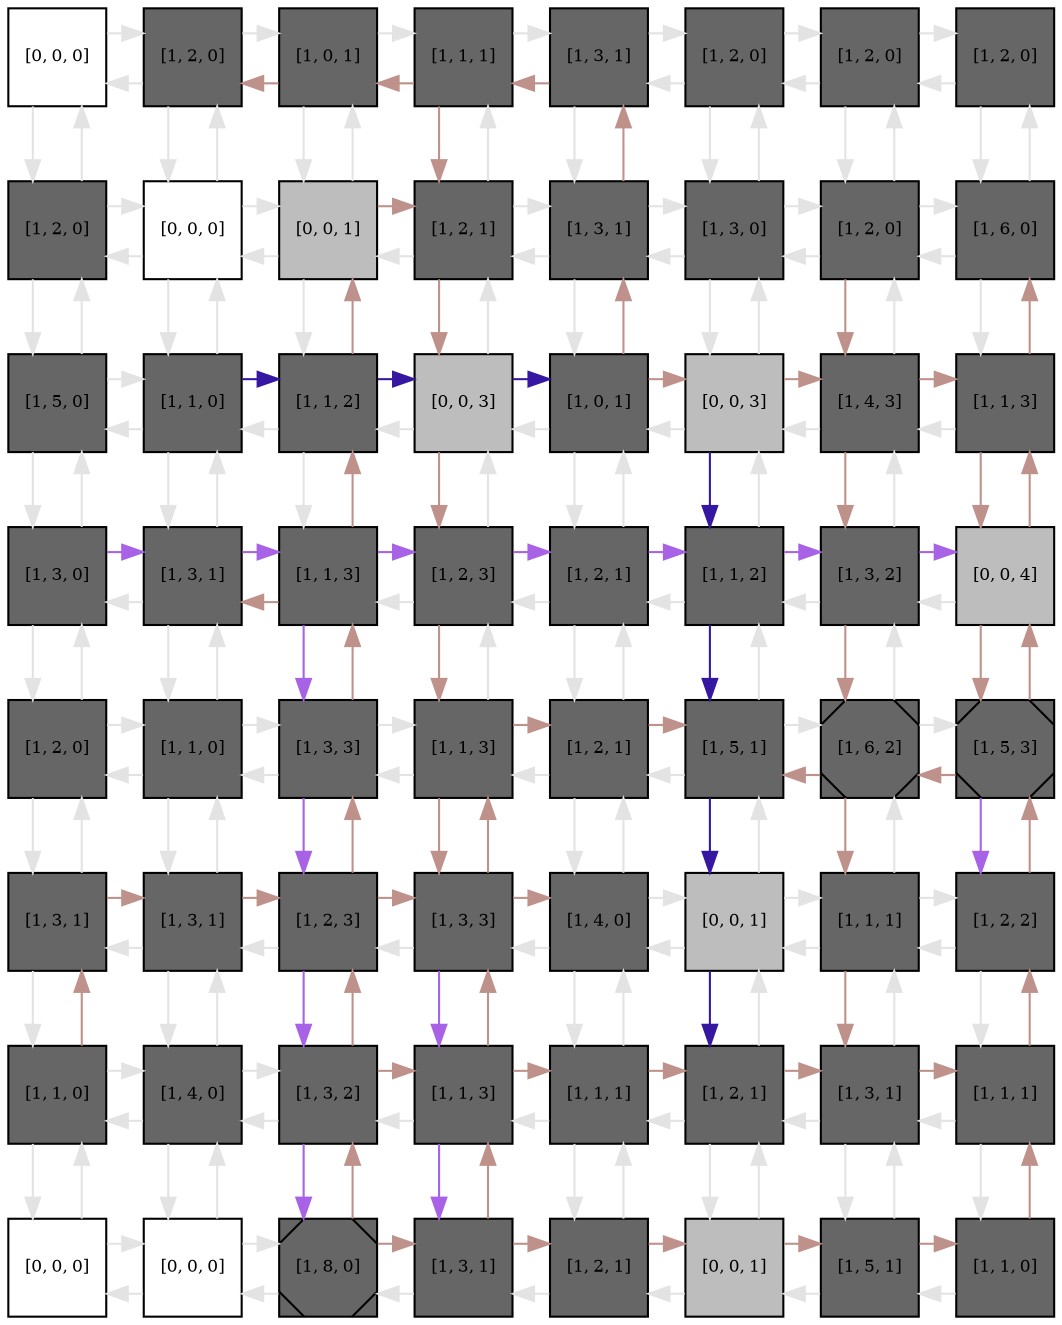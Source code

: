 digraph layout  {
rankdir=TB;
splines=ortho;
node [fixedsize=false, style=filled, width="0.6"];
edge [constraint=false];
0 [fillcolor="#FFFFFF", fontsize=8, label="[0, 0, 0]", shape=square, tooltip="name: None,\nin_degree: 2,\nout_degree: 2"];
1 [fillcolor="#666666", fontsize=8, label="[1, 2, 0]", shape=square, tooltip="name:  EL ,\nin_degree: 3,\nout_degree: 3"];
2 [fillcolor="#666666", fontsize=8, label="[1, 0, 1]", shape=square, tooltip="name: IS,\nin_degree: 3,\nout_degree: 3"];
3 [fillcolor="#666666", fontsize=8, label="[1, 1, 1]", shape=square, tooltip="name:  TTSSII ,\nin_degree: 3,\nout_degree: 3"];
4 [fillcolor="#666666", fontsize=8, label="[1, 3, 1]", shape=square, tooltip="name:  IgA_Bacterium ,\nin_degree: 3,\nout_degree: 3"];
5 [fillcolor="#666666", fontsize=8, label="[1, 2, 0]", shape=square, tooltip="name:  IgG_Bacterium ,\nin_degree: 3,\nout_degree: 3"];
6 [fillcolor="#666666", fontsize=8, label="[1, 2, 0]", shape=square, tooltip="name:  DP ,\nin_degree: 3,\nout_degree: 3"];
7 [fillcolor="#666666", fontsize=8, label="[1, 2, 0]", shape=square, tooltip="name:  PH ,\nin_degree: 2,\nout_degree: 2"];
8 [fillcolor="#666666", fontsize=8, label="[1, 2, 0]", shape=square, tooltip="name:  TEL ,\nin_degree: 3,\nout_degree: 3"];
9 [fillcolor="#FFFFFF", fontsize=8, label="[0, 0, 0]", shape=square, tooltip="name: None,\nin_degree: 4,\nout_degree: 4"];
10 [fillcolor="#bdbdbd", fontsize=8, label="[0, 0, 1]", shape=square, tooltip="name: None,\nin_degree: 4,\nout_degree: 4"];
11 [fillcolor="#666666", fontsize=8, label="[1, 2, 1]", shape=square, tooltip="name:  BC_Bacterium ,\nin_degree: 4,\nout_degree: 4"];
12 [fillcolor="#666666", fontsize=8, label="[1, 3, 1]", shape=square, tooltip="name:  TTSSI ,\nin_degree: 4,\nout_degree: 4"];
13 [fillcolor="#666666", fontsize=8, label="[1, 3, 0]", shape=square, tooltip="name:  AgAb_Bacterium ,\nin_degree: 4,\nout_degree: 4"];
14 [fillcolor="#666666", fontsize=8, label="[1, 2, 0]", shape=square, tooltip="name:  Bb ,\nin_degree: 4,\nout_degree: 4"];
15 [fillcolor="#666666", fontsize=8, label="[1, 6, 0]", shape=square, tooltip="name:  AP ,\nin_degree: 3,\nout_degree: 3"];
16 [fillcolor="#666666", fontsize=8, label="[1, 5, 0]", shape=square, tooltip="name:  IL13 ,\nin_degree: 3,\nout_degree: 3"];
17 [fillcolor="#666666", fontsize=8, label="[1, 1, 0]", shape=square, tooltip="name:  Th2I_TRetortaeformis ,\nin_degree: 4,\nout_degree: 4"];
18 [fillcolor="#666666", fontsize=8, label="[1, 1, 2]", shape=square, tooltip="name:  Th1I_TRetortaeformis ,\nin_degree: 4,\nout_degree: 4"];
19 [fillcolor="#bdbdbd", fontsize=8, label="[0, 0, 3]", shape=square, tooltip="name: None,\nin_degree: 4,\nout_degree: 4"];
20 [fillcolor="#666666", fontsize=8, label="[1, 0, 1]", shape=square, tooltip="name:  IS ,\nin_degree: 4,\nout_degree: 4"];
21 [fillcolor="#bdbdbd", fontsize=8, label="[0, 0, 3]", shape=square, tooltip="name: None,\nin_degree: 4,\nout_degree: 4"];
22 [fillcolor="#666666", fontsize=8, label="[1, 4, 3]", shape=square, tooltip="name:  Cb ,\nin_degree: 4,\nout_degree: 4"];
23 [fillcolor="#666666", fontsize=8, label="[1, 1, 3]", shape=square, tooltip="name:  Oag ,\nin_degree: 3,\nout_degree: 3"];
24 [fillcolor="#666666", fontsize=8, label="[1, 3, 0]", shape=square, tooltip="name:  EL2 ,\nin_degree: 3,\nout_degree: 3"];
25 [fillcolor="#666666", fontsize=8, label="[1, 3, 1]", shape=square, tooltip="name:  IgE ,\nin_degree: 4,\nout_degree: 4"];
26 [fillcolor="#666666", fontsize=8, label="[1, 1, 3]", shape=square, tooltip="name:  IgG ,\nin_degree: 4,\nout_degree: 4"];
27 [fillcolor="#666666", fontsize=8, label="[1, 2, 3]", shape=square, tooltip="name:  BC_TRetortaeformis ,\nin_degree: 4,\nout_degree: 4"];
28 [fillcolor="#666666", fontsize=8, label="[1, 2, 1]", shape=square, tooltip="name:  IgA_TRetortaeformis ,\nin_degree: 4,\nout_degree: 4"];
29 [fillcolor="#666666", fontsize=8, label="[1, 1, 2]", shape=square, tooltip="name:  NE_Bacterium ,\nin_degree: 4,\nout_degree: 4"];
30 [fillcolor="#666666", fontsize=8, label="[1, 3, 2]", shape=square, tooltip="name:  MPI_Bacterium ,\nin_degree: 4,\nout_degree: 4"];
31 [fillcolor="#bdbdbd", fontsize=8, label="[0, 0, 4]", shape=square, tooltip="name: None,\nin_degree: 3,\nout_degree: 3"];
32 [fillcolor="#666666", fontsize=8, label="[1, 2, 0]", shape=square, tooltip="name:  IL5 ,\nin_degree: 3,\nout_degree: 3"];
33 [fillcolor="#666666", fontsize=8, label="[1, 1, 0]", shape=square, tooltip="name:  DCII_TRetortaeformis ,\nin_degree: 4,\nout_degree: 4"];
34 [fillcolor="#666666", fontsize=8, label="[1, 3, 3]", shape=square, tooltip="name:  Th1II_TRetortaeformis ,\nin_degree: 4,\nout_degree: 4"];
35 [fillcolor="#666666", fontsize=8, label="[1, 1, 3]", shape=square, tooltip="name:  DCI_TRetortaeformis ,\nin_degree: 4,\nout_degree: 4"];
36 [fillcolor="#666666", fontsize=8, label="[1, 2, 1]", shape=square, tooltip="name:  TNE ,\nin_degree: 4,\nout_degree: 4"];
37 [fillcolor="#666666", fontsize=8, label="[1, 5, 1]", shape=square, tooltip="name:  NE_TRetortaeformis ,\nin_degree: 4,\nout_degree: 4"];
38 [fillcolor="#666666", fontsize=8, label="[1, 6, 2]", shape=Msquare, tooltip="name:  PIC ,\nin_degree: 4,\nout_degree: 4"];
39 [fillcolor="#666666", fontsize=8, label="[1, 5, 3]", shape=Msquare, tooltip="name:  AD ,\nin_degree: 3,\nout_degree: 3"];
40 [fillcolor="#666666", fontsize=8, label="[1, 3, 1]", shape=square, tooltip="name:  Th2II_TRetortaeformis ,\nin_degree: 3,\nout_degree: 3"];
41 [fillcolor="#666666", fontsize=8, label="[1, 3, 1]", shape=square, tooltip="name:  Th2II_Bacterium ,\nin_degree: 4,\nout_degree: 4"];
42 [fillcolor="#666666", fontsize=8, label="[1, 2, 3]", shape=square, tooltip="name:  T0 ,\nin_degree: 4,\nout_degree: 4"];
43 [fillcolor="#666666", fontsize=8, label="[1, 3, 3]", shape=square, tooltip="name:  TrII ,\nin_degree: 4,\nout_degree: 4"];
44 [fillcolor="#666666", fontsize=8, label="[1, 4, 0]", shape=square, tooltip="name:  IL10I_Bacterium ,\nin_degree: 4,\nout_degree: 4"];
45 [fillcolor="#bdbdbd", fontsize=8, label="[0, 0, 1]", shape=square, tooltip="name: None,\nin_degree: 4,\nout_degree: 4"];
46 [fillcolor="#666666", fontsize=8, label="[1, 1, 1]", shape=square, tooltip="name:  EC_Bacterium ,\nin_degree: 4,\nout_degree: 4"];
47 [fillcolor="#666666", fontsize=8, label="[1, 2, 2]", shape=square, tooltip="name:  EC_TRetortaeformis ,\nin_degree: 3,\nout_degree: 3"];
48 [fillcolor="#666666", fontsize=8, label="[1, 1, 0]", shape=square, tooltip="name:  Th2I_Bacterium ,\nin_degree: 3,\nout_degree: 3"];
49 [fillcolor="#666666", fontsize=8, label="[1, 4, 0]", shape=square, tooltip="name:  IL12II ,\nin_degree: 4,\nout_degree: 4"];
50 [fillcolor="#666666", fontsize=8, label="[1, 3, 2]", shape=square, tooltip="name:  Th1II_Bacterium ,\nin_degree: 4,\nout_degree: 4"];
51 [fillcolor="#666666", fontsize=8, label="[1, 1, 3]", shape=square, tooltip="name:  DCII_Bacterium ,\nin_degree: 4,\nout_degree: 4"];
52 [fillcolor="#666666", fontsize=8, label="[1, 1, 1]", shape=square, tooltip="name:  TrI_Bacterium ,\nin_degree: 4,\nout_degree: 4"];
53 [fillcolor="#666666", fontsize=8, label="[1, 2, 1]", shape=square, tooltip="name:  IL10I ,\nin_degree: 4,\nout_degree: 4"];
54 [fillcolor="#666666", fontsize=8, label="[1, 3, 1]", shape=square, tooltip="name:  DCI_Bacterium ,\nin_degree: 4,\nout_degree: 4"];
55 [fillcolor="#666666", fontsize=8, label="[1, 1, 1]", shape=square, tooltip="name:  Th1I_Bacterium ,\nin_degree: 3,\nout_degree: 3"];
56 [fillcolor="#FFFFFF", fontsize=8, label="[0, 0, 0]", shape=square, tooltip="name: None,\nin_degree: 2,\nout_degree: 2"];
57 [fillcolor="#FFFFFF", fontsize=8, label="[0, 0, 0]", shape=square, tooltip="name: None,\nin_degree: 3,\nout_degree: 3"];
58 [fillcolor="#666666", fontsize=8, label="[1, 8, 0]", shape=Msquare, tooltip="name:  IL4II ,\nin_degree: 3,\nout_degree: 3"];
59 [fillcolor="#666666", fontsize=8, label="[1, 3, 1]", shape=square, tooltip="name:  IFNgI ,\nin_degree: 3,\nout_degree: 3"];
60 [fillcolor="#666666", fontsize=8, label="[1, 2, 1]", shape=square, tooltip="name:  IFNgII ,\nin_degree: 3,\nout_degree: 3"];
61 [fillcolor="#bdbdbd", fontsize=8, label="[0, 0, 1]", shape=square, tooltip="name: None,\nin_degree: 3,\nout_degree: 3"];
62 [fillcolor="#666666", fontsize=8, label="[1, 5, 1]", shape=square, tooltip="name:  IFNg_Bacterium ,\nin_degree: 3,\nout_degree: 3"];
63 [fillcolor="#666666", fontsize=8, label="[1, 1, 0]", shape=square, tooltip="name:  IL4I ,\nin_degree: 2,\nout_degree: 2"];
0 -> 1  [color=grey89, style="penwidth(0.1)", tooltip=" ", weight=1];
0 -> 8  [color=grey89, style="penwidth(0.1)", tooltip=" ", weight=1];
1 -> 0  [color=grey89, style="penwidth(0.1)", tooltip=" ", weight=1];
1 -> 2  [color=grey89, style="penwidth(0.1)", tooltip=" ", weight=1];
1 -> 9  [color=grey89, style="penwidth(0.1)", tooltip=" ", weight=1];
2 -> 1  [color="#BE918A", style="penwidth(0.1)", tooltip="20( IS ) to 1( EL )", weight=1];
2 -> 3  [color=grey89, style="penwidth(0.1)", tooltip=" ", weight=1];
2 -> 10  [color=grey89, style="penwidth(0.1)", tooltip=" ", weight=1];
3 -> 2  [color="#BE918A", style="penwidth(0.1)", tooltip="20( IS ) to 1( EL )", weight=1];
3 -> 4  [color=grey89, style="penwidth(0.1)", tooltip=" ", weight=1];
3 -> 11  [color="#BE918A", style="penwidth(0.1)", tooltip="3( TTSSII ) to 43( TrII )", weight=1];
4 -> 3  [color="#BE918A", style="penwidth(0.1)", tooltip="20( IS ) to 1( EL )", weight=1];
4 -> 5  [color=grey89, style="penwidth(0.1)", tooltip=" ", weight=1];
4 -> 12  [color=grey89, style="penwidth(0.1)", tooltip=" ", weight=1];
5 -> 4  [color=grey89, style="penwidth(0.1)", tooltip=" ", weight=1];
5 -> 6  [color=grey89, style="penwidth(0.1)", tooltip=" ", weight=1];
5 -> 13  [color=grey89, style="penwidth(0.1)", tooltip=" ", weight=1];
6 -> 5  [color=grey89, style="penwidth(0.1)", tooltip=" ", weight=1];
6 -> 7  [color=grey89, style="penwidth(0.1)", tooltip=" ", weight=1];
6 -> 14  [color=grey89, style="penwidth(0.1)", tooltip=" ", weight=1];
7 -> 6  [color=grey89, style="penwidth(0.1)", tooltip=" ", weight=1];
7 -> 15  [color=grey89, style="penwidth(0.1)", tooltip=" ", weight=1];
8 -> 0  [color=grey89, style="penwidth(0.1)", tooltip=" ", weight=1];
8 -> 9  [color=grey89, style="penwidth(0.1)", tooltip=" ", weight=1];
8 -> 16  [color=grey89, style="penwidth(0.1)", tooltip=" ", weight=1];
9 -> 1  [color=grey89, style="penwidth(0.1)", tooltip=" ", weight=1];
9 -> 8  [color=grey89, style="penwidth(0.1)", tooltip=" ", weight=1];
9 -> 10  [color=grey89, style="penwidth(0.1)", tooltip=" ", weight=1];
9 -> 17  [color=grey89, style="penwidth(0.1)", tooltip=" ", weight=1];
10 -> 2  [color=grey89, style="penwidth(0.1)", tooltip=" ", weight=1];
10 -> 9  [color=grey89, style="penwidth(0.1)", tooltip=" ", weight=1];
10 -> 11  [color="#BE918A", style="penwidth(0.1)", tooltip="42( T0 ) to 11( BC_Bacterium )", weight=1];
10 -> 18  [color=grey89, style="penwidth(0.1)", tooltip=" ", weight=1];
11 -> 3  [color=grey89, style="penwidth(0.1)", tooltip=" ", weight=1];
11 -> 10  [color=grey89, style="penwidth(0.1)", tooltip=" ", weight=1];
11 -> 12  [color=grey89, style="penwidth(0.1)", tooltip=" ", weight=1];
11 -> 19  [color="#BE918A", style="penwidth(0.1)", tooltip="3( TTSSII ) to 43( TrII )", weight=1];
12 -> 4  [color="#BE918A", style="penwidth(0.1)", tooltip="20( IS ) to 1( EL )", weight=1];
12 -> 11  [color=grey89, style="penwidth(0.1)", tooltip=" ", weight=1];
12 -> 13  [color=grey89, style="penwidth(0.1)", tooltip=" ", weight=1];
12 -> 20  [color=grey89, style="penwidth(0.1)", tooltip=" ", weight=1];
13 -> 5  [color=grey89, style="penwidth(0.1)", tooltip=" ", weight=1];
13 -> 12  [color=grey89, style="penwidth(0.1)", tooltip=" ", weight=1];
13 -> 14  [color=grey89, style="penwidth(0.1)", tooltip=" ", weight=1];
13 -> 21  [color=grey89, style="penwidth(0.1)", tooltip=" ", weight=1];
14 -> 6  [color=grey89, style="penwidth(0.1)", tooltip=" ", weight=1];
14 -> 13  [color=grey89, style="penwidth(0.1)", tooltip=" ", weight=1];
14 -> 15  [color=grey89, style="penwidth(0.1)", tooltip=" ", weight=1];
14 -> 22  [color="#BE918A", style="penwidth(0.1)", tooltip="14( Bb ) to 54( DCI_Bacterium )", weight=1];
15 -> 7  [color=grey89, style="penwidth(0.1)", tooltip=" ", weight=1];
15 -> 14  [color=grey89, style="penwidth(0.1)", tooltip=" ", weight=1];
15 -> 23  [color=grey89, style="penwidth(0.1)", tooltip=" ", weight=1];
16 -> 8  [color=grey89, style="penwidth(0.1)", tooltip=" ", weight=1];
16 -> 17  [color=grey89, style="penwidth(0.1)", tooltip=" ", weight=1];
16 -> 24  [color=grey89, style="penwidth(0.1)", tooltip=" ", weight=1];
17 -> 9  [color=grey89, style="penwidth(0.1)", tooltip=" ", weight=1];
17 -> 16  [color=grey89, style="penwidth(0.1)", tooltip=" ", weight=1];
17 -> 18  [color="#3617A1", style="penwidth(0.1)", tooltip="17( Th2I_TRetortaeformis ) to 53( IL10I )", weight=1];
17 -> 25  [color=grey89, style="penwidth(0.1)", tooltip=" ", weight=1];
18 -> 10  [color="#BE918A", style="penwidth(0.1)", tooltip="42( T0 ) to 11( BC_Bacterium )", weight=1];
18 -> 17  [color=grey89, style="penwidth(0.1)", tooltip=" ", weight=1];
18 -> 19  [color="#3617A1", style="penwidth(0.1)", tooltip="17( Th2I_TRetortaeformis ) to 53( IL10I )", weight=1];
18 -> 26  [color=grey89, style="penwidth(0.1)", tooltip=" ", weight=1];
19 -> 11  [color=grey89, style="penwidth(0.1)", tooltip=" ", weight=1];
19 -> 18  [color=grey89, style="penwidth(0.1)", tooltip=" ", weight=1];
19 -> 20  [color="#3617A1", style="penwidth(0.1)", tooltip="17( Th2I_TRetortaeformis ) to 53( IL10I )", weight=1];
19 -> 27  [color="#BE918A", style="penwidth(0.1)", tooltip="3( TTSSII ) to 43( TrII )", weight=1];
20 -> 12  [color="#BE918A", style="penwidth(0.1)", tooltip="20( IS ) to 1( EL )", weight=1];
20 -> 19  [color=grey89, style="penwidth(0.1)", tooltip=" ", weight=1];
20 -> 21  [color="#BE918A", style="penwidth(0.1)", tooltip="20( IS ) to 39( AD )", weight=1];
20 -> 28  [color=grey89, style="penwidth(0.1)", tooltip=" ", weight=1];
21 -> 13  [color=grey89, style="penwidth(0.1)", tooltip=" ", weight=1];
21 -> 20  [color=grey89, style="penwidth(0.1)", tooltip=" ", weight=1];
21 -> 22  [color="#BE918A", style="penwidth(0.1)", tooltip="20( IS ) to 39( AD )", weight=1];
21 -> 29  [color="#3617A1", style="penwidth(0.1)", tooltip="17( Th2I_TRetortaeformis ) to 53( IL10I )", weight=1];
22 -> 14  [color=grey89, style="penwidth(0.1)", tooltip=" ", weight=1];
22 -> 21  [color=grey89, style="penwidth(0.1)", tooltip=" ", weight=1];
22 -> 23  [color="#BE918A", style="penwidth(0.1)", tooltip="20( IS ) to 39( AD )", weight=1];
22 -> 30  [color="#BE918A", style="penwidth(0.1)", tooltip="14( Bb ) to 54( DCI_Bacterium )", weight=1];
23 -> 15  [color="#BE918A", style="penwidth(0.1)", tooltip="55( Th1I_Bacterium ) to 15( AP )", weight=1];
23 -> 22  [color=grey89, style="penwidth(0.1)", tooltip=" ", weight=1];
23 -> 31  [color="#BE918A", style="penwidth(0.1)", tooltip="20( IS ) to 39( AD )", weight=1];
24 -> 16  [color=grey89, style="penwidth(0.1)", tooltip=" ", weight=1];
24 -> 25  [color="#A762E5", style="penwidth(0.1)", tooltip="24( EL2 ) to 58( IL4II )", weight=1];
24 -> 32  [color=grey89, style="penwidth(0.1)", tooltip=" ", weight=1];
25 -> 17  [color=grey89, style="penwidth(0.1)", tooltip=" ", weight=1];
25 -> 24  [color=grey89, style="penwidth(0.1)", tooltip=" ", weight=1];
25 -> 26  [color="#A762E5", style="penwidth(0.1)", tooltip="24( EL2 ) to 58( IL4II )", weight=1];
25 -> 33  [color=grey89, style="penwidth(0.1)", tooltip=" ", weight=1];
26 -> 18  [color="#BE918A", style="penwidth(0.1)", tooltip="42( T0 ) to 11( BC_Bacterium )", weight=1];
26 -> 25  [color="#BE918A", style="penwidth(0.1)", tooltip="58( IL4II ) to 25( IgE )", weight=1];
26 -> 27  [color="#A762E5", style="penwidth(0.1)", tooltip="26( IgG ) to 39( AD )", weight=1];
26 -> 34  [color="#A762E5", style="penwidth(0.1)", tooltip="24( EL2 ) to 58( IL4II )", weight=1];
27 -> 19  [color=grey89, style="penwidth(0.1)", tooltip=" ", weight=1];
27 -> 26  [color=grey89, style="penwidth(0.1)", tooltip=" ", weight=1];
27 -> 28  [color="#A762E5", style="penwidth(0.1)", tooltip="26( IgG ) to 39( AD )", weight=1];
27 -> 35  [color="#BE918A", style="penwidth(0.1)", tooltip="3( TTSSII ) to 43( TrII )", weight=1];
28 -> 20  [color=grey89, style="penwidth(0.1)", tooltip=" ", weight=1];
28 -> 27  [color=grey89, style="penwidth(0.1)", tooltip=" ", weight=1];
28 -> 29  [color="#A762E5", style="penwidth(0.1)", tooltip="26( IgG ) to 39( AD )", weight=1];
28 -> 36  [color=grey89, style="penwidth(0.1)", tooltip=" ", weight=1];
29 -> 21  [color=grey89, style="penwidth(0.1)", tooltip=" ", weight=1];
29 -> 28  [color=grey89, style="penwidth(0.1)", tooltip=" ", weight=1];
29 -> 30  [color="#A762E5", style="penwidth(0.1)", tooltip="26( IgG ) to 39( AD )", weight=1];
29 -> 37  [color="#3617A1", style="penwidth(0.1)", tooltip="17( Th2I_TRetortaeformis ) to 53( IL10I )", weight=1];
30 -> 22  [color=grey89, style="penwidth(0.1)", tooltip=" ", weight=1];
30 -> 29  [color=grey89, style="penwidth(0.1)", tooltip=" ", weight=1];
30 -> 31  [color="#A762E5", style="penwidth(0.1)", tooltip="26( IgG ) to 39( AD )", weight=1];
30 -> 38  [color="#BE918A", style="penwidth(0.1)", tooltip="14( Bb ) to 54( DCI_Bacterium )", weight=1];
31 -> 23  [color="#BE918A", style="penwidth(0.1)", tooltip="55( Th1I_Bacterium ) to 15( AP )", weight=1];
31 -> 30  [color=grey89, style="penwidth(0.1)", tooltip=" ", weight=1];
31 -> 39  [color="#BE918A", style="penwidth(0.1)", tooltip="20( IS ) to 39( AD )", weight=1];
32 -> 24  [color=grey89, style="penwidth(0.1)", tooltip=" ", weight=1];
32 -> 33  [color=grey89, style="penwidth(0.1)", tooltip=" ", weight=1];
32 -> 40  [color=grey89, style="penwidth(0.1)", tooltip=" ", weight=1];
33 -> 25  [color=grey89, style="penwidth(0.1)", tooltip=" ", weight=1];
33 -> 32  [color=grey89, style="penwidth(0.1)", tooltip=" ", weight=1];
33 -> 34  [color=grey89, style="penwidth(0.1)", tooltip=" ", weight=1];
33 -> 41  [color=grey89, style="penwidth(0.1)", tooltip=" ", weight=1];
34 -> 26  [color="#BE918A", style="penwidth(0.1)", tooltip="42( T0 ) to 11( BC_Bacterium )", weight=1];
34 -> 33  [color=grey89, style="penwidth(0.1)", tooltip=" ", weight=1];
34 -> 35  [color=grey89, style="penwidth(0.1)", tooltip=" ", weight=1];
34 -> 42  [color="#A762E5", style="penwidth(0.1)", tooltip="24( EL2 ) to 58( IL4II )", weight=1];
35 -> 27  [color=grey89, style="penwidth(0.1)", tooltip=" ", weight=1];
35 -> 34  [color=grey89, style="penwidth(0.1)", tooltip=" ", weight=1];
35 -> 36  [color="#BE918A", style="penwidth(0.1)", tooltip="59( IFNgI ) to 37( NE_TRetortaeformis )", weight=1];
35 -> 43  [color="#BE918A", style="penwidth(0.1)", tooltip="3( TTSSII ) to 43( TrII )", weight=1];
36 -> 28  [color=grey89, style="penwidth(0.1)", tooltip=" ", weight=1];
36 -> 35  [color=grey89, style="penwidth(0.1)", tooltip=" ", weight=1];
36 -> 37  [color="#BE918A", style="penwidth(0.1)", tooltip="59( IFNgI ) to 37( NE_TRetortaeformis )", weight=1];
36 -> 44  [color=grey89, style="penwidth(0.1)", tooltip=" ", weight=1];
37 -> 29  [color=grey89, style="penwidth(0.1)", tooltip=" ", weight=1];
37 -> 36  [color=grey89, style="penwidth(0.1)", tooltip=" ", weight=1];
37 -> 38  [color=grey89, style="penwidth(0.1)", tooltip=" ", weight=1];
37 -> 45  [color="#3617A1", style="penwidth(0.1)", tooltip="17( Th2I_TRetortaeformis ) to 53( IL10I )", weight=1];
38 -> 30  [color=grey89, style="penwidth(0.1)", tooltip=" ", weight=1];
38 -> 37  [color="#BE918A", style="penwidth(0.1)", tooltip="63( IL4I ) to 37( NE_TRetortaeformis )", weight=1];
38 -> 39  [color=grey89, style="penwidth(0.1)", tooltip=" ", weight=1];
38 -> 46  [color="#BE918A", style="penwidth(0.1)", tooltip="14( Bb ) to 54( DCI_Bacterium )", weight=1];
39 -> 31  [color="#BE918A", style="penwidth(0.1)", tooltip="55( Th1I_Bacterium ) to 15( AP )", weight=1];
39 -> 38  [color="#BE918A", style="penwidth(0.1)", tooltip="63( IL4I ) to 37( NE_TRetortaeformis )", weight=1];
39 -> 47  [color="#A762E5", style="penwidth(0.1)", tooltip="20( IS ) to 47( EC_TRetortaeformis )", weight=1];
40 -> 32  [color=grey89, style="penwidth(0.1)", tooltip=" ", weight=1];
40 -> 41  [color="#BE918A", style="penwidth(0.1)", tooltip="48( Th2I_Bacterium ) to 44( IL10I_Bacterium )", weight=1];
40 -> 48  [color=grey89, style="penwidth(0.1)", tooltip=" ", weight=1];
41 -> 33  [color=grey89, style="penwidth(0.1)", tooltip=" ", weight=1];
41 -> 40  [color=grey89, style="penwidth(0.1)", tooltip=" ", weight=1];
41 -> 42  [color="#BE918A", style="penwidth(0.1)", tooltip="48( Th2I_Bacterium ) to 44( IL10I_Bacterium )", weight=1];
41 -> 49  [color=grey89, style="penwidth(0.1)", tooltip=" ", weight=1];
42 -> 34  [color="#BE918A", style="penwidth(0.1)", tooltip="42( T0 ) to 11( BC_Bacterium )", weight=1];
42 -> 41  [color=grey89, style="penwidth(0.1)", tooltip=" ", weight=1];
42 -> 43  [color="#BE918A", style="penwidth(0.1)", tooltip="48( Th2I_Bacterium ) to 44( IL10I_Bacterium )", weight=1];
42 -> 50  [color="#A762E5", style="penwidth(0.1)", tooltip="24( EL2 ) to 58( IL4II )", weight=1];
43 -> 35  [color="#BE918A", style="penwidth(0.1)", tooltip="59( IFNgI ) to 37( NE_TRetortaeformis )", weight=1];
43 -> 42  [color=grey89, style="penwidth(0.1)", tooltip=" ", weight=1];
43 -> 44  [color="#BE918A", style="penwidth(0.1)", tooltip="48( Th2I_Bacterium ) to 44( IL10I_Bacterium )", weight=1];
43 -> 51  [color="#A762E5", style="penwidth(0.1)", tooltip="18( Th1I_TRetortaeformis ) to 59( IFNgI )", weight=1];
44 -> 36  [color=grey89, style="penwidth(0.1)", tooltip=" ", weight=1];
44 -> 43  [color=grey89, style="penwidth(0.1)", tooltip=" ", weight=1];
44 -> 45  [color=grey89, style="penwidth(0.1)", tooltip=" ", weight=1];
44 -> 52  [color=grey89, style="penwidth(0.1)", tooltip=" ", weight=1];
45 -> 37  [color=grey89, style="penwidth(0.1)", tooltip=" ", weight=1];
45 -> 44  [color=grey89, style="penwidth(0.1)", tooltip=" ", weight=1];
45 -> 46  [color=grey89, style="penwidth(0.1)", tooltip=" ", weight=1];
45 -> 53  [color="#3617A1", style="penwidth(0.1)", tooltip="17( Th2I_TRetortaeformis ) to 53( IL10I )", weight=1];
46 -> 38  [color=grey89, style="penwidth(0.1)", tooltip=" ", weight=1];
46 -> 45  [color=grey89, style="penwidth(0.1)", tooltip=" ", weight=1];
46 -> 47  [color=grey89, style="penwidth(0.1)", tooltip=" ", weight=1];
46 -> 54  [color="#BE918A", style="penwidth(0.1)", tooltip="14( Bb ) to 54( DCI_Bacterium )", weight=1];
47 -> 39  [color="#BE918A", style="penwidth(0.1)", tooltip="55( Th1I_Bacterium ) to 15( AP )", weight=1];
47 -> 46  [color=grey89, style="penwidth(0.1)", tooltip=" ", weight=1];
47 -> 55  [color=grey89, style="penwidth(0.1)", tooltip=" ", weight=1];
48 -> 40  [color="#BE918A", style="penwidth(0.1)", tooltip="48( Th2I_Bacterium ) to 44( IL10I_Bacterium )", weight=1];
48 -> 49  [color=grey89, style="penwidth(0.1)", tooltip=" ", weight=1];
48 -> 56  [color=grey89, style="penwidth(0.1)", tooltip=" ", weight=1];
49 -> 41  [color=grey89, style="penwidth(0.1)", tooltip=" ", weight=1];
49 -> 48  [color=grey89, style="penwidth(0.1)", tooltip=" ", weight=1];
49 -> 50  [color=grey89, style="penwidth(0.1)", tooltip=" ", weight=1];
49 -> 57  [color=grey89, style="penwidth(0.1)", tooltip=" ", weight=1];
50 -> 42  [color="#BE918A", style="penwidth(0.1)", tooltip="58( IL4II ) to 25( IgE )", weight=1];
50 -> 49  [color=grey89, style="penwidth(0.1)", tooltip=" ", weight=1];
50 -> 51  [color="#BE918A", style="penwidth(0.1)", tooltip="50( Th1II_Bacterium ) to 55( Th1I_Bacterium )", weight=1];
50 -> 58  [color="#A762E5", style="penwidth(0.1)", tooltip="24( EL2 ) to 58( IL4II )", weight=1];
51 -> 43  [color="#BE918A", style="penwidth(0.1)", tooltip="59( IFNgI ) to 37( NE_TRetortaeformis )", weight=1];
51 -> 50  [color=grey89, style="penwidth(0.1)", tooltip=" ", weight=1];
51 -> 52  [color="#BE918A", style="penwidth(0.1)", tooltip="50( Th1II_Bacterium ) to 55( Th1I_Bacterium )", weight=1];
51 -> 59  [color="#A762E5", style="penwidth(0.1)", tooltip="18( Th1I_TRetortaeformis ) to 59( IFNgI )", weight=1];
52 -> 44  [color=grey89, style="penwidth(0.1)", tooltip=" ", weight=1];
52 -> 51  [color=grey89, style="penwidth(0.1)", tooltip=" ", weight=1];
52 -> 53  [color="#BE918A", style="penwidth(0.1)", tooltip="50( Th1II_Bacterium ) to 55( Th1I_Bacterium )", weight=1];
52 -> 60  [color=grey89, style="penwidth(0.1)", tooltip=" ", weight=1];
53 -> 45  [color=grey89, style="penwidth(0.1)", tooltip=" ", weight=1];
53 -> 52  [color=grey89, style="penwidth(0.1)", tooltip=" ", weight=1];
53 -> 54  [color="#BE918A", style="penwidth(0.1)", tooltip="50( Th1II_Bacterium ) to 55( Th1I_Bacterium )", weight=1];
53 -> 61  [color=grey89, style="penwidth(0.1)", tooltip=" ", weight=1];
54 -> 46  [color=grey89, style="penwidth(0.1)", tooltip=" ", weight=1];
54 -> 53  [color=grey89, style="penwidth(0.1)", tooltip=" ", weight=1];
54 -> 55  [color="#BE918A", style="penwidth(0.1)", tooltip="50( Th1II_Bacterium ) to 55( Th1I_Bacterium )", weight=1];
54 -> 62  [color=grey89, style="penwidth(0.1)", tooltip=" ", weight=1];
55 -> 47  [color="#BE918A", style="penwidth(0.1)", tooltip="55( Th1I_Bacterium ) to 15( AP )", weight=1];
55 -> 54  [color=grey89, style="penwidth(0.1)", tooltip=" ", weight=1];
55 -> 63  [color=grey89, style="penwidth(0.1)", tooltip=" ", weight=1];
56 -> 48  [color=grey89, style="penwidth(0.1)", tooltip=" ", weight=1];
56 -> 57  [color=grey89, style="penwidth(0.1)", tooltip=" ", weight=1];
57 -> 49  [color=grey89, style="penwidth(0.1)", tooltip=" ", weight=1];
57 -> 56  [color=grey89, style="penwidth(0.1)", tooltip=" ", weight=1];
57 -> 58  [color=grey89, style="penwidth(0.1)", tooltip=" ", weight=1];
58 -> 50  [color="#BE918A", style="penwidth(0.1)", tooltip="58( IL4II ) to 25( IgE )", weight=1];
58 -> 57  [color=grey89, style="penwidth(0.1)", tooltip=" ", weight=1];
58 -> 59  [color="#BE918A", style="penwidth(0.1)", tooltip="58( IL4II ) to 63( IL4I )", weight=1];
59 -> 51  [color="#BE918A", style="penwidth(0.1)", tooltip="59( IFNgI ) to 37( NE_TRetortaeformis )", weight=1];
59 -> 58  [color=grey89, style="penwidth(0.1)", tooltip=" ", weight=1];
59 -> 60  [color="#BE918A", style="penwidth(0.1)", tooltip="58( IL4II ) to 63( IL4I )", weight=1];
60 -> 52  [color=grey89, style="penwidth(0.1)", tooltip=" ", weight=1];
60 -> 59  [color=grey89, style="penwidth(0.1)", tooltip=" ", weight=1];
60 -> 61  [color="#BE918A", style="penwidth(0.1)", tooltip="58( IL4II ) to 63( IL4I )", weight=1];
61 -> 53  [color=grey89, style="penwidth(0.1)", tooltip=" ", weight=1];
61 -> 60  [color=grey89, style="penwidth(0.1)", tooltip=" ", weight=1];
61 -> 62  [color="#BE918A", style="penwidth(0.1)", tooltip="58( IL4II ) to 63( IL4I )", weight=1];
62 -> 54  [color=grey89, style="penwidth(0.1)", tooltip=" ", weight=1];
62 -> 61  [color=grey89, style="penwidth(0.1)", tooltip=" ", weight=1];
62 -> 63  [color="#BE918A", style="penwidth(0.1)", tooltip="58( IL4II ) to 63( IL4I )", weight=1];
63 -> 55  [color="#BE918A", style="penwidth(0.1)", tooltip="63( IL4I ) to 37( NE_TRetortaeformis )", weight=1];
63 -> 62  [color=grey89, style="penwidth(0.1)", tooltip=" ", weight=1];
edge [constraint=true, style=invis];

0 -> 8 -> 16 -> 24 -> 32 -> 40 -> 48 -> 56;
1 -> 9 -> 17 -> 25 -> 33 -> 41 -> 49 -> 57;
2 -> 10 -> 18 -> 26 -> 34 -> 42 -> 50 -> 58;
3 -> 11 -> 19 -> 27 -> 35 -> 43 -> 51 -> 59;
4 -> 12 -> 20 -> 28 -> 36 -> 44 -> 52 -> 60;
5 -> 13 -> 21 -> 29 -> 37 -> 45 -> 53 -> 61;
6 -> 14 -> 22 -> 30 -> 38 -> 46 -> 54 -> 62;
7 -> 15 -> 23 -> 31 -> 39 -> 47 -> 55 -> 63;
rank = same {0 -> 1 -> 2 -> 3 -> 4 -> 5 -> 6 -> 7};
rank = same {8 -> 9 -> 10 -> 11 -> 12 -> 13 -> 14 -> 15};
rank = same {16 -> 17 -> 18 -> 19 -> 20 -> 21 -> 22 -> 23};
rank = same {24 -> 25 -> 26 -> 27 -> 28 -> 29 -> 30 -> 31};
rank = same {32 -> 33 -> 34 -> 35 -> 36 -> 37 -> 38 -> 39};
rank = same {40 -> 41 -> 42 -> 43 -> 44 -> 45 -> 46 -> 47};
rank = same {48 -> 49 -> 50 -> 51 -> 52 -> 53 -> 54 -> 55};
rank = same {56 -> 57 -> 58 -> 59 -> 60 -> 61 -> 62 -> 63};
}